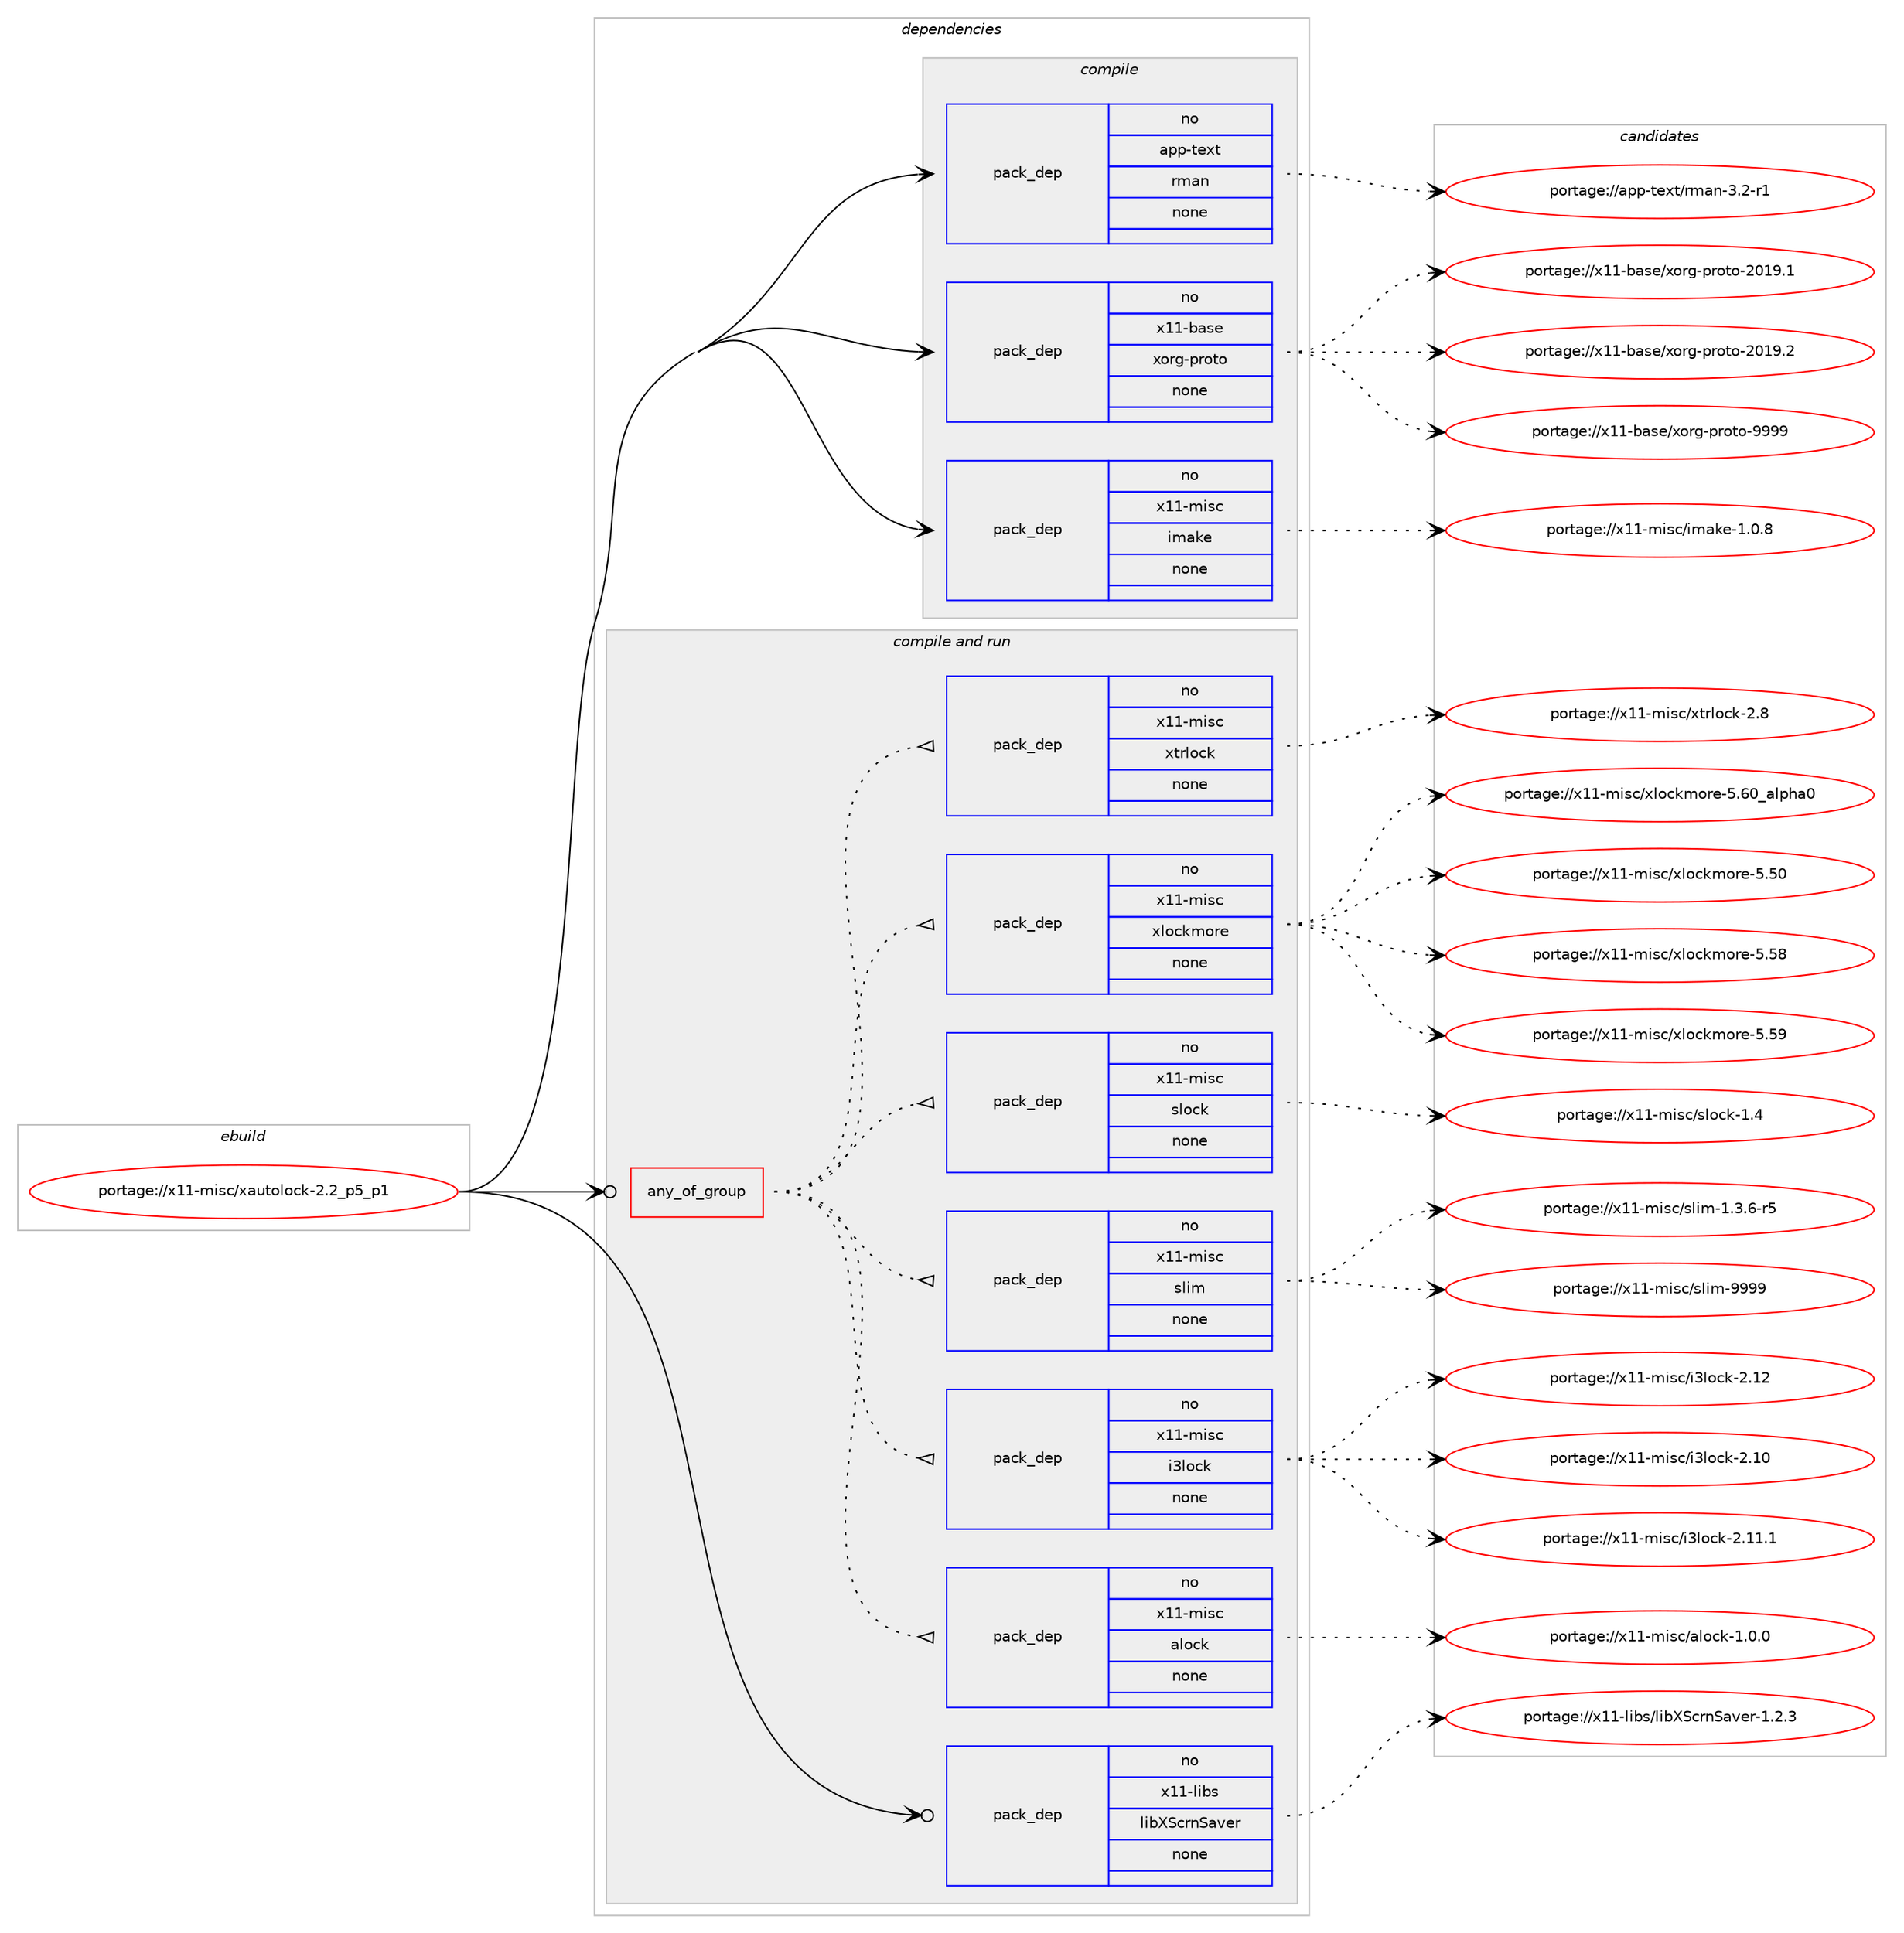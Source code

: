digraph prolog {

# *************
# Graph options
# *************

newrank=true;
concentrate=true;
compound=true;
graph [rankdir=LR,fontname=Helvetica,fontsize=10,ranksep=1.5];#, ranksep=2.5, nodesep=0.2];
edge  [arrowhead=vee];
node  [fontname=Helvetica,fontsize=10];

# **********
# The ebuild
# **********

subgraph cluster_leftcol {
color=gray;
rank=same;
label=<<i>ebuild</i>>;
id [label="portage://x11-misc/xautolock-2.2_p5_p1", color=red, width=4, href="../x11-misc/xautolock-2.2_p5_p1.svg"];
}

# ****************
# The dependencies
# ****************

subgraph cluster_midcol {
color=gray;
label=<<i>dependencies</i>>;
subgraph cluster_compile {
fillcolor="#eeeeee";
style=filled;
label=<<i>compile</i>>;
subgraph pack338051 {
dependency454898 [label=<<TABLE BORDER="0" CELLBORDER="1" CELLSPACING="0" CELLPADDING="4" WIDTH="220"><TR><TD ROWSPAN="6" CELLPADDING="30">pack_dep</TD></TR><TR><TD WIDTH="110">no</TD></TR><TR><TD>app-text</TD></TR><TR><TD>rman</TD></TR><TR><TD>none</TD></TR><TR><TD></TD></TR></TABLE>>, shape=none, color=blue];
}
id:e -> dependency454898:w [weight=20,style="solid",arrowhead="vee"];
subgraph pack338052 {
dependency454899 [label=<<TABLE BORDER="0" CELLBORDER="1" CELLSPACING="0" CELLPADDING="4" WIDTH="220"><TR><TD ROWSPAN="6" CELLPADDING="30">pack_dep</TD></TR><TR><TD WIDTH="110">no</TD></TR><TR><TD>x11-base</TD></TR><TR><TD>xorg-proto</TD></TR><TR><TD>none</TD></TR><TR><TD></TD></TR></TABLE>>, shape=none, color=blue];
}
id:e -> dependency454899:w [weight=20,style="solid",arrowhead="vee"];
subgraph pack338053 {
dependency454900 [label=<<TABLE BORDER="0" CELLBORDER="1" CELLSPACING="0" CELLPADDING="4" WIDTH="220"><TR><TD ROWSPAN="6" CELLPADDING="30">pack_dep</TD></TR><TR><TD WIDTH="110">no</TD></TR><TR><TD>x11-misc</TD></TR><TR><TD>imake</TD></TR><TR><TD>none</TD></TR><TR><TD></TD></TR></TABLE>>, shape=none, color=blue];
}
id:e -> dependency454900:w [weight=20,style="solid",arrowhead="vee"];
}
subgraph cluster_compileandrun {
fillcolor="#eeeeee";
style=filled;
label=<<i>compile and run</i>>;
subgraph any7904 {
dependency454901 [label=<<TABLE BORDER="0" CELLBORDER="1" CELLSPACING="0" CELLPADDING="4"><TR><TD CELLPADDING="10">any_of_group</TD></TR></TABLE>>, shape=none, color=red];subgraph pack338054 {
dependency454902 [label=<<TABLE BORDER="0" CELLBORDER="1" CELLSPACING="0" CELLPADDING="4" WIDTH="220"><TR><TD ROWSPAN="6" CELLPADDING="30">pack_dep</TD></TR><TR><TD WIDTH="110">no</TD></TR><TR><TD>x11-misc</TD></TR><TR><TD>alock</TD></TR><TR><TD>none</TD></TR><TR><TD></TD></TR></TABLE>>, shape=none, color=blue];
}
dependency454901:e -> dependency454902:w [weight=20,style="dotted",arrowhead="oinv"];
subgraph pack338055 {
dependency454903 [label=<<TABLE BORDER="0" CELLBORDER="1" CELLSPACING="0" CELLPADDING="4" WIDTH="220"><TR><TD ROWSPAN="6" CELLPADDING="30">pack_dep</TD></TR><TR><TD WIDTH="110">no</TD></TR><TR><TD>x11-misc</TD></TR><TR><TD>i3lock</TD></TR><TR><TD>none</TD></TR><TR><TD></TD></TR></TABLE>>, shape=none, color=blue];
}
dependency454901:e -> dependency454903:w [weight=20,style="dotted",arrowhead="oinv"];
subgraph pack338056 {
dependency454904 [label=<<TABLE BORDER="0" CELLBORDER="1" CELLSPACING="0" CELLPADDING="4" WIDTH="220"><TR><TD ROWSPAN="6" CELLPADDING="30">pack_dep</TD></TR><TR><TD WIDTH="110">no</TD></TR><TR><TD>x11-misc</TD></TR><TR><TD>slim</TD></TR><TR><TD>none</TD></TR><TR><TD></TD></TR></TABLE>>, shape=none, color=blue];
}
dependency454901:e -> dependency454904:w [weight=20,style="dotted",arrowhead="oinv"];
subgraph pack338057 {
dependency454905 [label=<<TABLE BORDER="0" CELLBORDER="1" CELLSPACING="0" CELLPADDING="4" WIDTH="220"><TR><TD ROWSPAN="6" CELLPADDING="30">pack_dep</TD></TR><TR><TD WIDTH="110">no</TD></TR><TR><TD>x11-misc</TD></TR><TR><TD>slock</TD></TR><TR><TD>none</TD></TR><TR><TD></TD></TR></TABLE>>, shape=none, color=blue];
}
dependency454901:e -> dependency454905:w [weight=20,style="dotted",arrowhead="oinv"];
subgraph pack338058 {
dependency454906 [label=<<TABLE BORDER="0" CELLBORDER="1" CELLSPACING="0" CELLPADDING="4" WIDTH="220"><TR><TD ROWSPAN="6" CELLPADDING="30">pack_dep</TD></TR><TR><TD WIDTH="110">no</TD></TR><TR><TD>x11-misc</TD></TR><TR><TD>xlockmore</TD></TR><TR><TD>none</TD></TR><TR><TD></TD></TR></TABLE>>, shape=none, color=blue];
}
dependency454901:e -> dependency454906:w [weight=20,style="dotted",arrowhead="oinv"];
subgraph pack338059 {
dependency454907 [label=<<TABLE BORDER="0" CELLBORDER="1" CELLSPACING="0" CELLPADDING="4" WIDTH="220"><TR><TD ROWSPAN="6" CELLPADDING="30">pack_dep</TD></TR><TR><TD WIDTH="110">no</TD></TR><TR><TD>x11-misc</TD></TR><TR><TD>xtrlock</TD></TR><TR><TD>none</TD></TR><TR><TD></TD></TR></TABLE>>, shape=none, color=blue];
}
dependency454901:e -> dependency454907:w [weight=20,style="dotted",arrowhead="oinv"];
}
id:e -> dependency454901:w [weight=20,style="solid",arrowhead="odotvee"];
subgraph pack338060 {
dependency454908 [label=<<TABLE BORDER="0" CELLBORDER="1" CELLSPACING="0" CELLPADDING="4" WIDTH="220"><TR><TD ROWSPAN="6" CELLPADDING="30">pack_dep</TD></TR><TR><TD WIDTH="110">no</TD></TR><TR><TD>x11-libs</TD></TR><TR><TD>libXScrnSaver</TD></TR><TR><TD>none</TD></TR><TR><TD></TD></TR></TABLE>>, shape=none, color=blue];
}
id:e -> dependency454908:w [weight=20,style="solid",arrowhead="odotvee"];
}
subgraph cluster_run {
fillcolor="#eeeeee";
style=filled;
label=<<i>run</i>>;
}
}

# **************
# The candidates
# **************

subgraph cluster_choices {
rank=same;
color=gray;
label=<<i>candidates</i>>;

subgraph choice338051 {
color=black;
nodesep=1;
choiceportage97112112451161011201164711410997110455146504511449 [label="portage://app-text/rman-3.2-r1", color=red, width=4,href="../app-text/rman-3.2-r1.svg"];
dependency454898:e -> choiceportage97112112451161011201164711410997110455146504511449:w [style=dotted,weight="100"];
}
subgraph choice338052 {
color=black;
nodesep=1;
choiceportage1204949459897115101471201111141034511211411111611145504849574649 [label="portage://x11-base/xorg-proto-2019.1", color=red, width=4,href="../x11-base/xorg-proto-2019.1.svg"];
choiceportage1204949459897115101471201111141034511211411111611145504849574650 [label="portage://x11-base/xorg-proto-2019.2", color=red, width=4,href="../x11-base/xorg-proto-2019.2.svg"];
choiceportage120494945989711510147120111114103451121141111161114557575757 [label="portage://x11-base/xorg-proto-9999", color=red, width=4,href="../x11-base/xorg-proto-9999.svg"];
dependency454899:e -> choiceportage1204949459897115101471201111141034511211411111611145504849574649:w [style=dotted,weight="100"];
dependency454899:e -> choiceportage1204949459897115101471201111141034511211411111611145504849574650:w [style=dotted,weight="100"];
dependency454899:e -> choiceportage120494945989711510147120111114103451121141111161114557575757:w [style=dotted,weight="100"];
}
subgraph choice338053 {
color=black;
nodesep=1;
choiceportage120494945109105115994710510997107101454946484656 [label="portage://x11-misc/imake-1.0.8", color=red, width=4,href="../x11-misc/imake-1.0.8.svg"];
dependency454900:e -> choiceportage120494945109105115994710510997107101454946484656:w [style=dotted,weight="100"];
}
subgraph choice338054 {
color=black;
nodesep=1;
choiceportage12049494510910511599479710811199107454946484648 [label="portage://x11-misc/alock-1.0.0", color=red, width=4,href="../x11-misc/alock-1.0.0.svg"];
dependency454902:e -> choiceportage12049494510910511599479710811199107454946484648:w [style=dotted,weight="100"];
}
subgraph choice338055 {
color=black;
nodesep=1;
choiceportage120494945109105115994710551108111991074550464948 [label="portage://x11-misc/i3lock-2.10", color=red, width=4,href="../x11-misc/i3lock-2.10.svg"];
choiceportage1204949451091051159947105511081119910745504649494649 [label="portage://x11-misc/i3lock-2.11.1", color=red, width=4,href="../x11-misc/i3lock-2.11.1.svg"];
choiceportage120494945109105115994710551108111991074550464950 [label="portage://x11-misc/i3lock-2.12", color=red, width=4,href="../x11-misc/i3lock-2.12.svg"];
dependency454903:e -> choiceportage120494945109105115994710551108111991074550464948:w [style=dotted,weight="100"];
dependency454903:e -> choiceportage1204949451091051159947105511081119910745504649494649:w [style=dotted,weight="100"];
dependency454903:e -> choiceportage120494945109105115994710551108111991074550464950:w [style=dotted,weight="100"];
}
subgraph choice338056 {
color=black;
nodesep=1;
choiceportage12049494510910511599471151081051094549465146544511453 [label="portage://x11-misc/slim-1.3.6-r5", color=red, width=4,href="../x11-misc/slim-1.3.6-r5.svg"];
choiceportage12049494510910511599471151081051094557575757 [label="portage://x11-misc/slim-9999", color=red, width=4,href="../x11-misc/slim-9999.svg"];
dependency454904:e -> choiceportage12049494510910511599471151081051094549465146544511453:w [style=dotted,weight="100"];
dependency454904:e -> choiceportage12049494510910511599471151081051094557575757:w [style=dotted,weight="100"];
}
subgraph choice338057 {
color=black;
nodesep=1;
choiceportage12049494510910511599471151081119910745494652 [label="portage://x11-misc/slock-1.4", color=red, width=4,href="../x11-misc/slock-1.4.svg"];
dependency454905:e -> choiceportage12049494510910511599471151081119910745494652:w [style=dotted,weight="100"];
}
subgraph choice338058 {
color=black;
nodesep=1;
choiceportage1204949451091051159947120108111991071091111141014553465348 [label="portage://x11-misc/xlockmore-5.50", color=red, width=4,href="../x11-misc/xlockmore-5.50.svg"];
choiceportage1204949451091051159947120108111991071091111141014553465356 [label="portage://x11-misc/xlockmore-5.58", color=red, width=4,href="../x11-misc/xlockmore-5.58.svg"];
choiceportage1204949451091051159947120108111991071091111141014553465357 [label="portage://x11-misc/xlockmore-5.59", color=red, width=4,href="../x11-misc/xlockmore-5.59.svg"];
choiceportage120494945109105115994712010811199107109111114101455346544895971081121049748 [label="portage://x11-misc/xlockmore-5.60_alpha0", color=red, width=4,href="../x11-misc/xlockmore-5.60_alpha0.svg"];
dependency454906:e -> choiceportage1204949451091051159947120108111991071091111141014553465348:w [style=dotted,weight="100"];
dependency454906:e -> choiceportage1204949451091051159947120108111991071091111141014553465356:w [style=dotted,weight="100"];
dependency454906:e -> choiceportage1204949451091051159947120108111991071091111141014553465357:w [style=dotted,weight="100"];
dependency454906:e -> choiceportage120494945109105115994712010811199107109111114101455346544895971081121049748:w [style=dotted,weight="100"];
}
subgraph choice338059 {
color=black;
nodesep=1;
choiceportage12049494510910511599471201161141081119910745504656 [label="portage://x11-misc/xtrlock-2.8", color=red, width=4,href="../x11-misc/xtrlock-2.8.svg"];
dependency454907:e -> choiceportage12049494510910511599471201161141081119910745504656:w [style=dotted,weight="100"];
}
subgraph choice338060 {
color=black;
nodesep=1;
choiceportage1204949451081059811547108105988883991141108397118101114454946504651 [label="portage://x11-libs/libXScrnSaver-1.2.3", color=red, width=4,href="../x11-libs/libXScrnSaver-1.2.3.svg"];
dependency454908:e -> choiceportage1204949451081059811547108105988883991141108397118101114454946504651:w [style=dotted,weight="100"];
}
}

}
